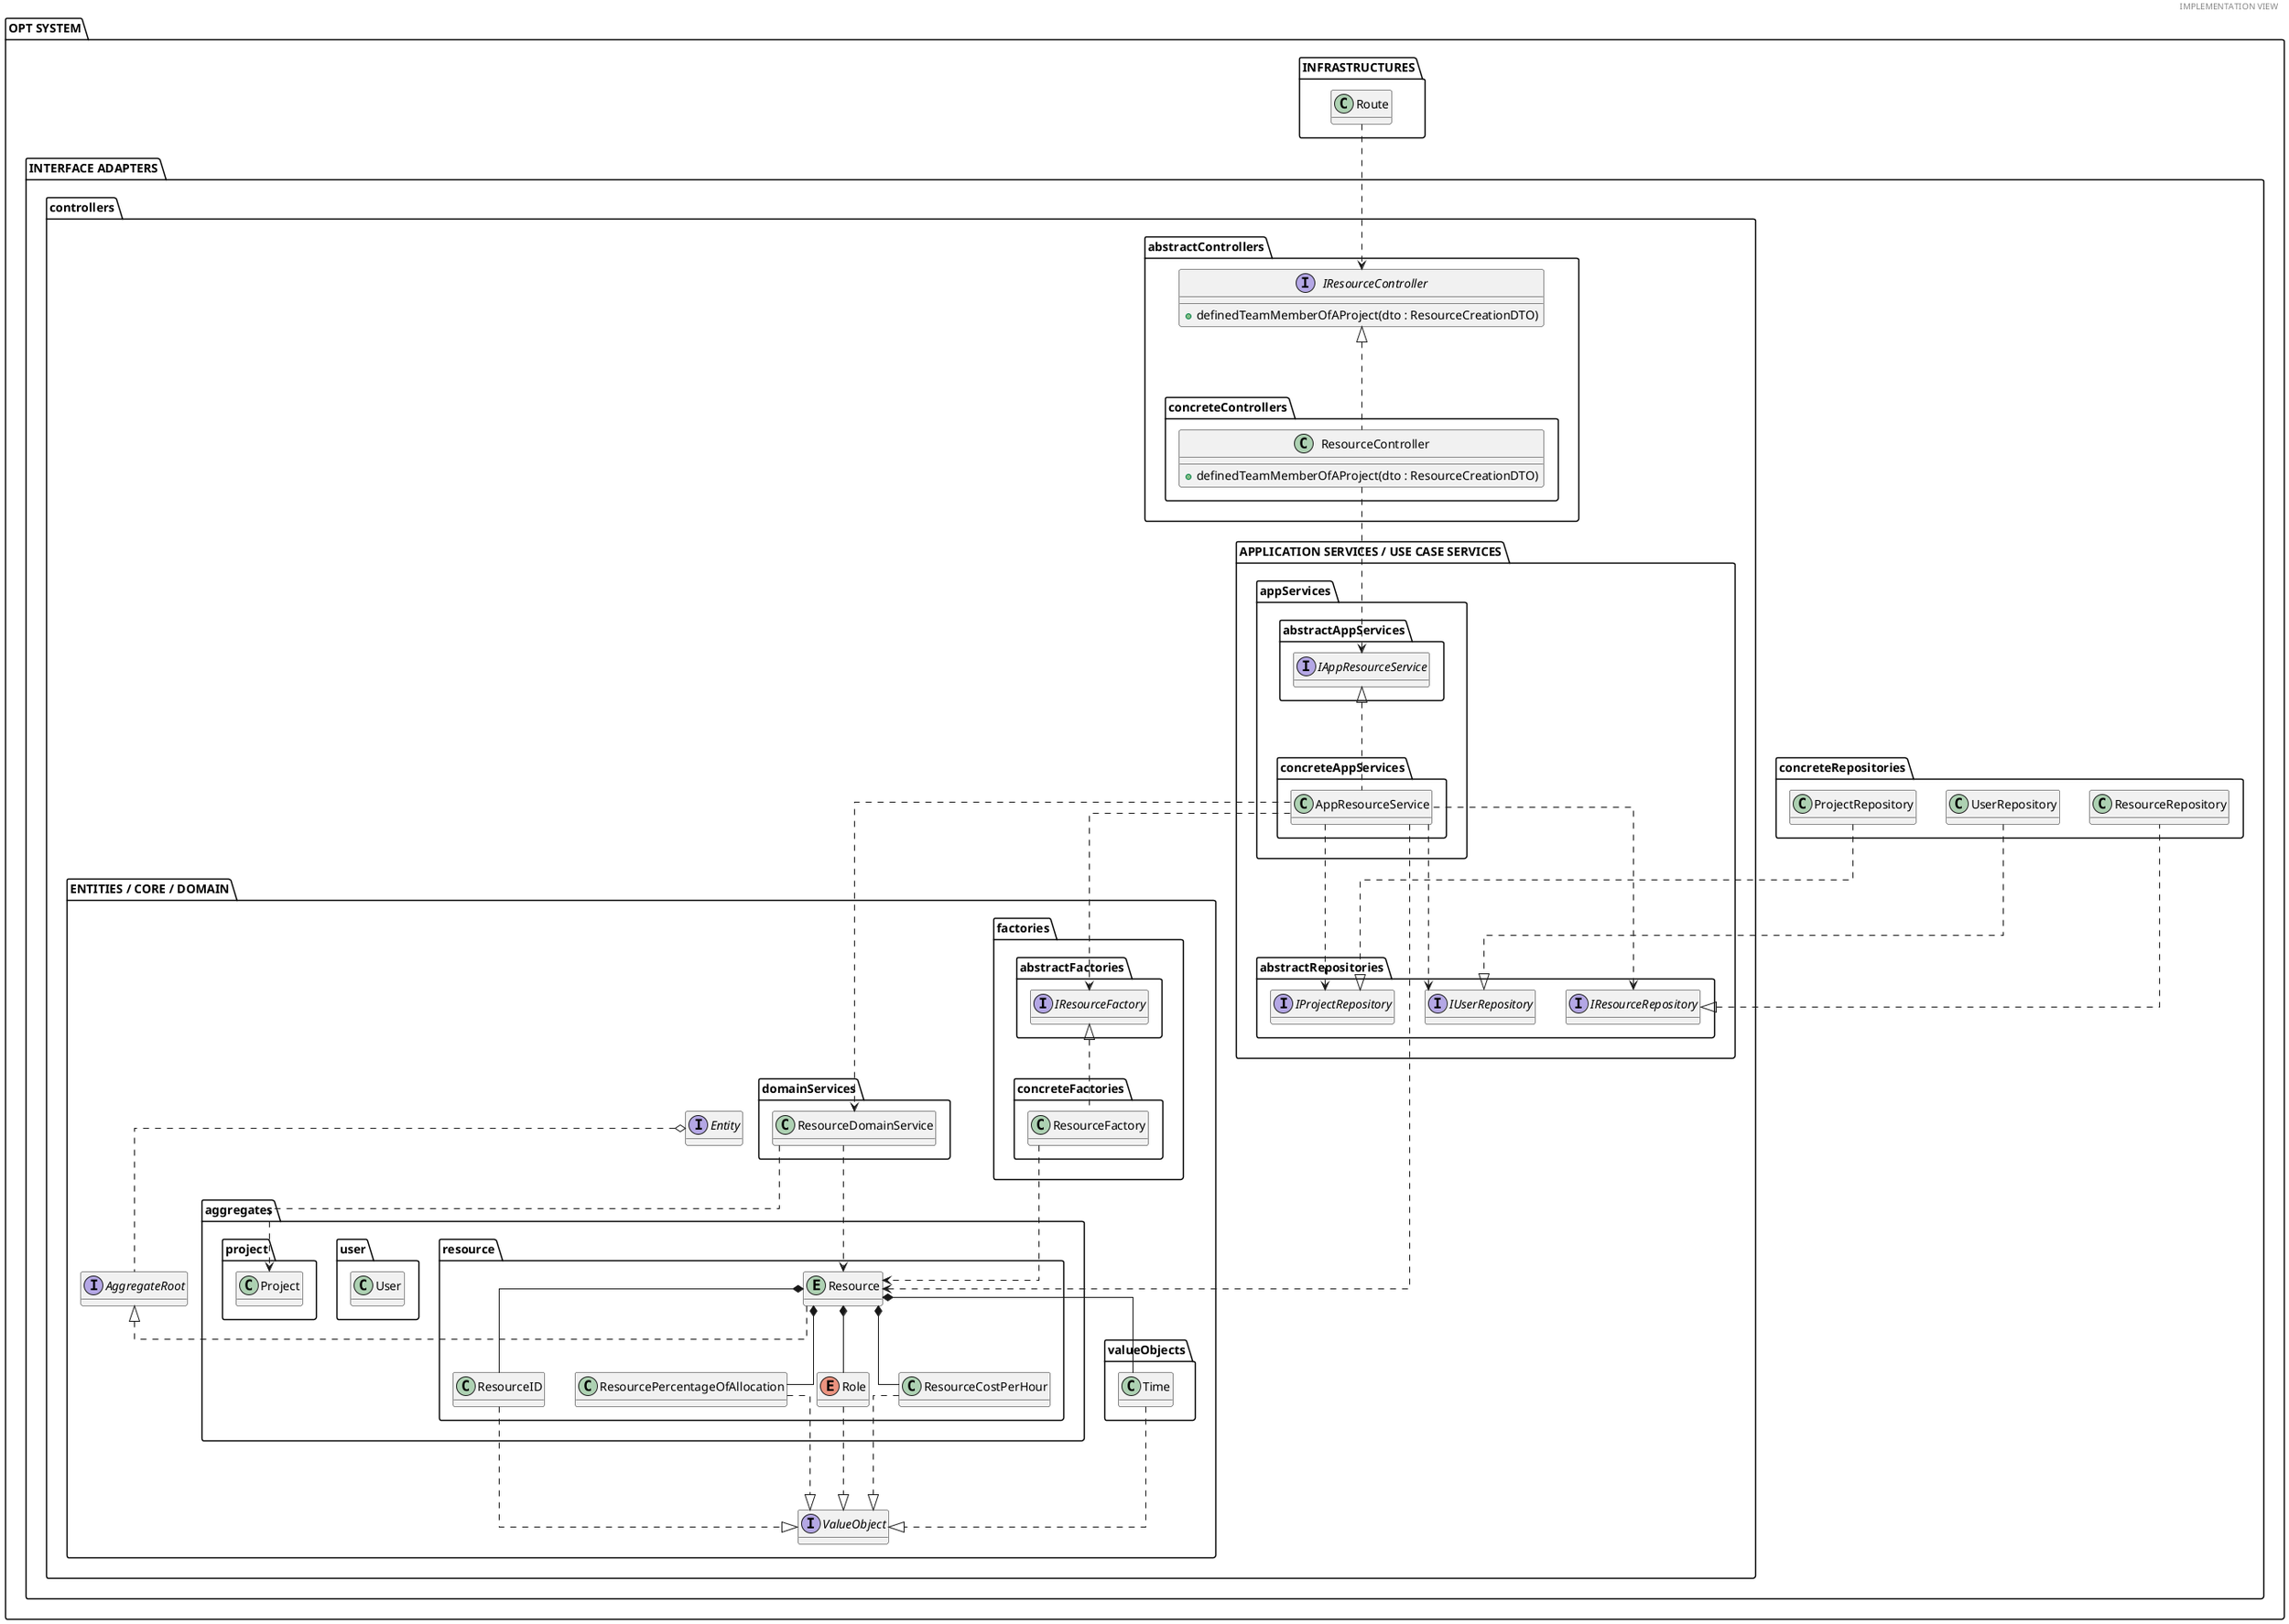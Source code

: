 @startuml
'https://plantuml.com/class-diagram
header IMPLEMENTATION VIEW
skinparam linetype ortho
hide empty methods
top to bottom direction

package "OPT SYSTEM"{
    package "INFRASTRUCTURES"{
        class Route
    }

    package "INTERFACE ADAPTERS"{
        package "concreteRepositories"{
            class ResourceRepository
            class UserRepository
            class ProjectRepository
        }

        package "controllers"{
            package "abstractControllers"{
                interface IResourceController {
                +definedTeamMemberOfAProject(dto : ResourceCreationDTO)
            }
            package "concreteControllers"{
                class ResourceController
                {
               +definedTeamMemberOfAProject(dto : ResourceCreationDTO)
            }
        }
    }

    package "APPLICATION SERVICES / USE CASE SERVICES"{
        package "abstractRepositories"{
           interface IResourceRepository
           interface IProjectRepository
           interface IUserRepository
        }

       package "appServices"{
            package "abstractAppServices"{
                interface IAppResourceService

            }
            package "concreteAppServices"{
                class AppResourceService
            }
       }
    }

    package "ENTITIES / CORE / DOMAIN"{
        package aggregates{
            package resource{
                entity Resource
                class ResourceCostPerHour
                class ResourceID
                class ResourcePercentageOfAllocation
                enum Role
            }

            package user{
                class User
            }

            package project{
                class Project

            }


        }
            package domainServices{
                class ResourceDomainService
                        }
        package valueObjects{
            class Time
        }

        package factories{
            package abstractFactories{
                interface IResourceFactory
            }

            package concreteFactories{
                class ResourceFactory
            }
        }

        interface ValueObject
        interface Entity
        interface AggregateRoot
    }

    Route ..> IResourceController
    ResourceController ..up.|> IResourceController
    ResourceRepository .up.|> IResourceRepository
    AppResourceService .up..|> IAppResourceService
    ResourceController .down.> IAppResourceService
    AppResourceService .down.> Resource
    AppResourceService ..> IProjectRepository
    AppResourceService ..> IUserRepository
    ProjectRepository ..|> IProjectRepository
    UserRepository ..|> IUserRepository
    AppResourceService ..> ResourceDomainService
    ResourceDomainService ..> Project
    ResourceDomainService ..> Resource
    Resource .|> AggregateRoot
    AggregateRoot .u.o Entity
    Resource *-- ResourceID
    ResourceID ...|> ValueObject
    Resource *-down- ResourceCostPerHour
    ResourceCostPerHour ...|> ValueObject
    Resource *-down- ResourcePercentageOfAllocation
    ResourcePercentageOfAllocation ...|> ValueObject
    Resource *-down- Role
    Role ...|> ValueObject
    Resource *-- Time
    Time ..|> ValueObject

    AppResourceService ..down> IResourceFactory
    AppResourceService .up..> IResourceRepository

    ResourceFactory ..up|> IResourceFactory
    ResourceFactory ..> Resource

}

@enduml
